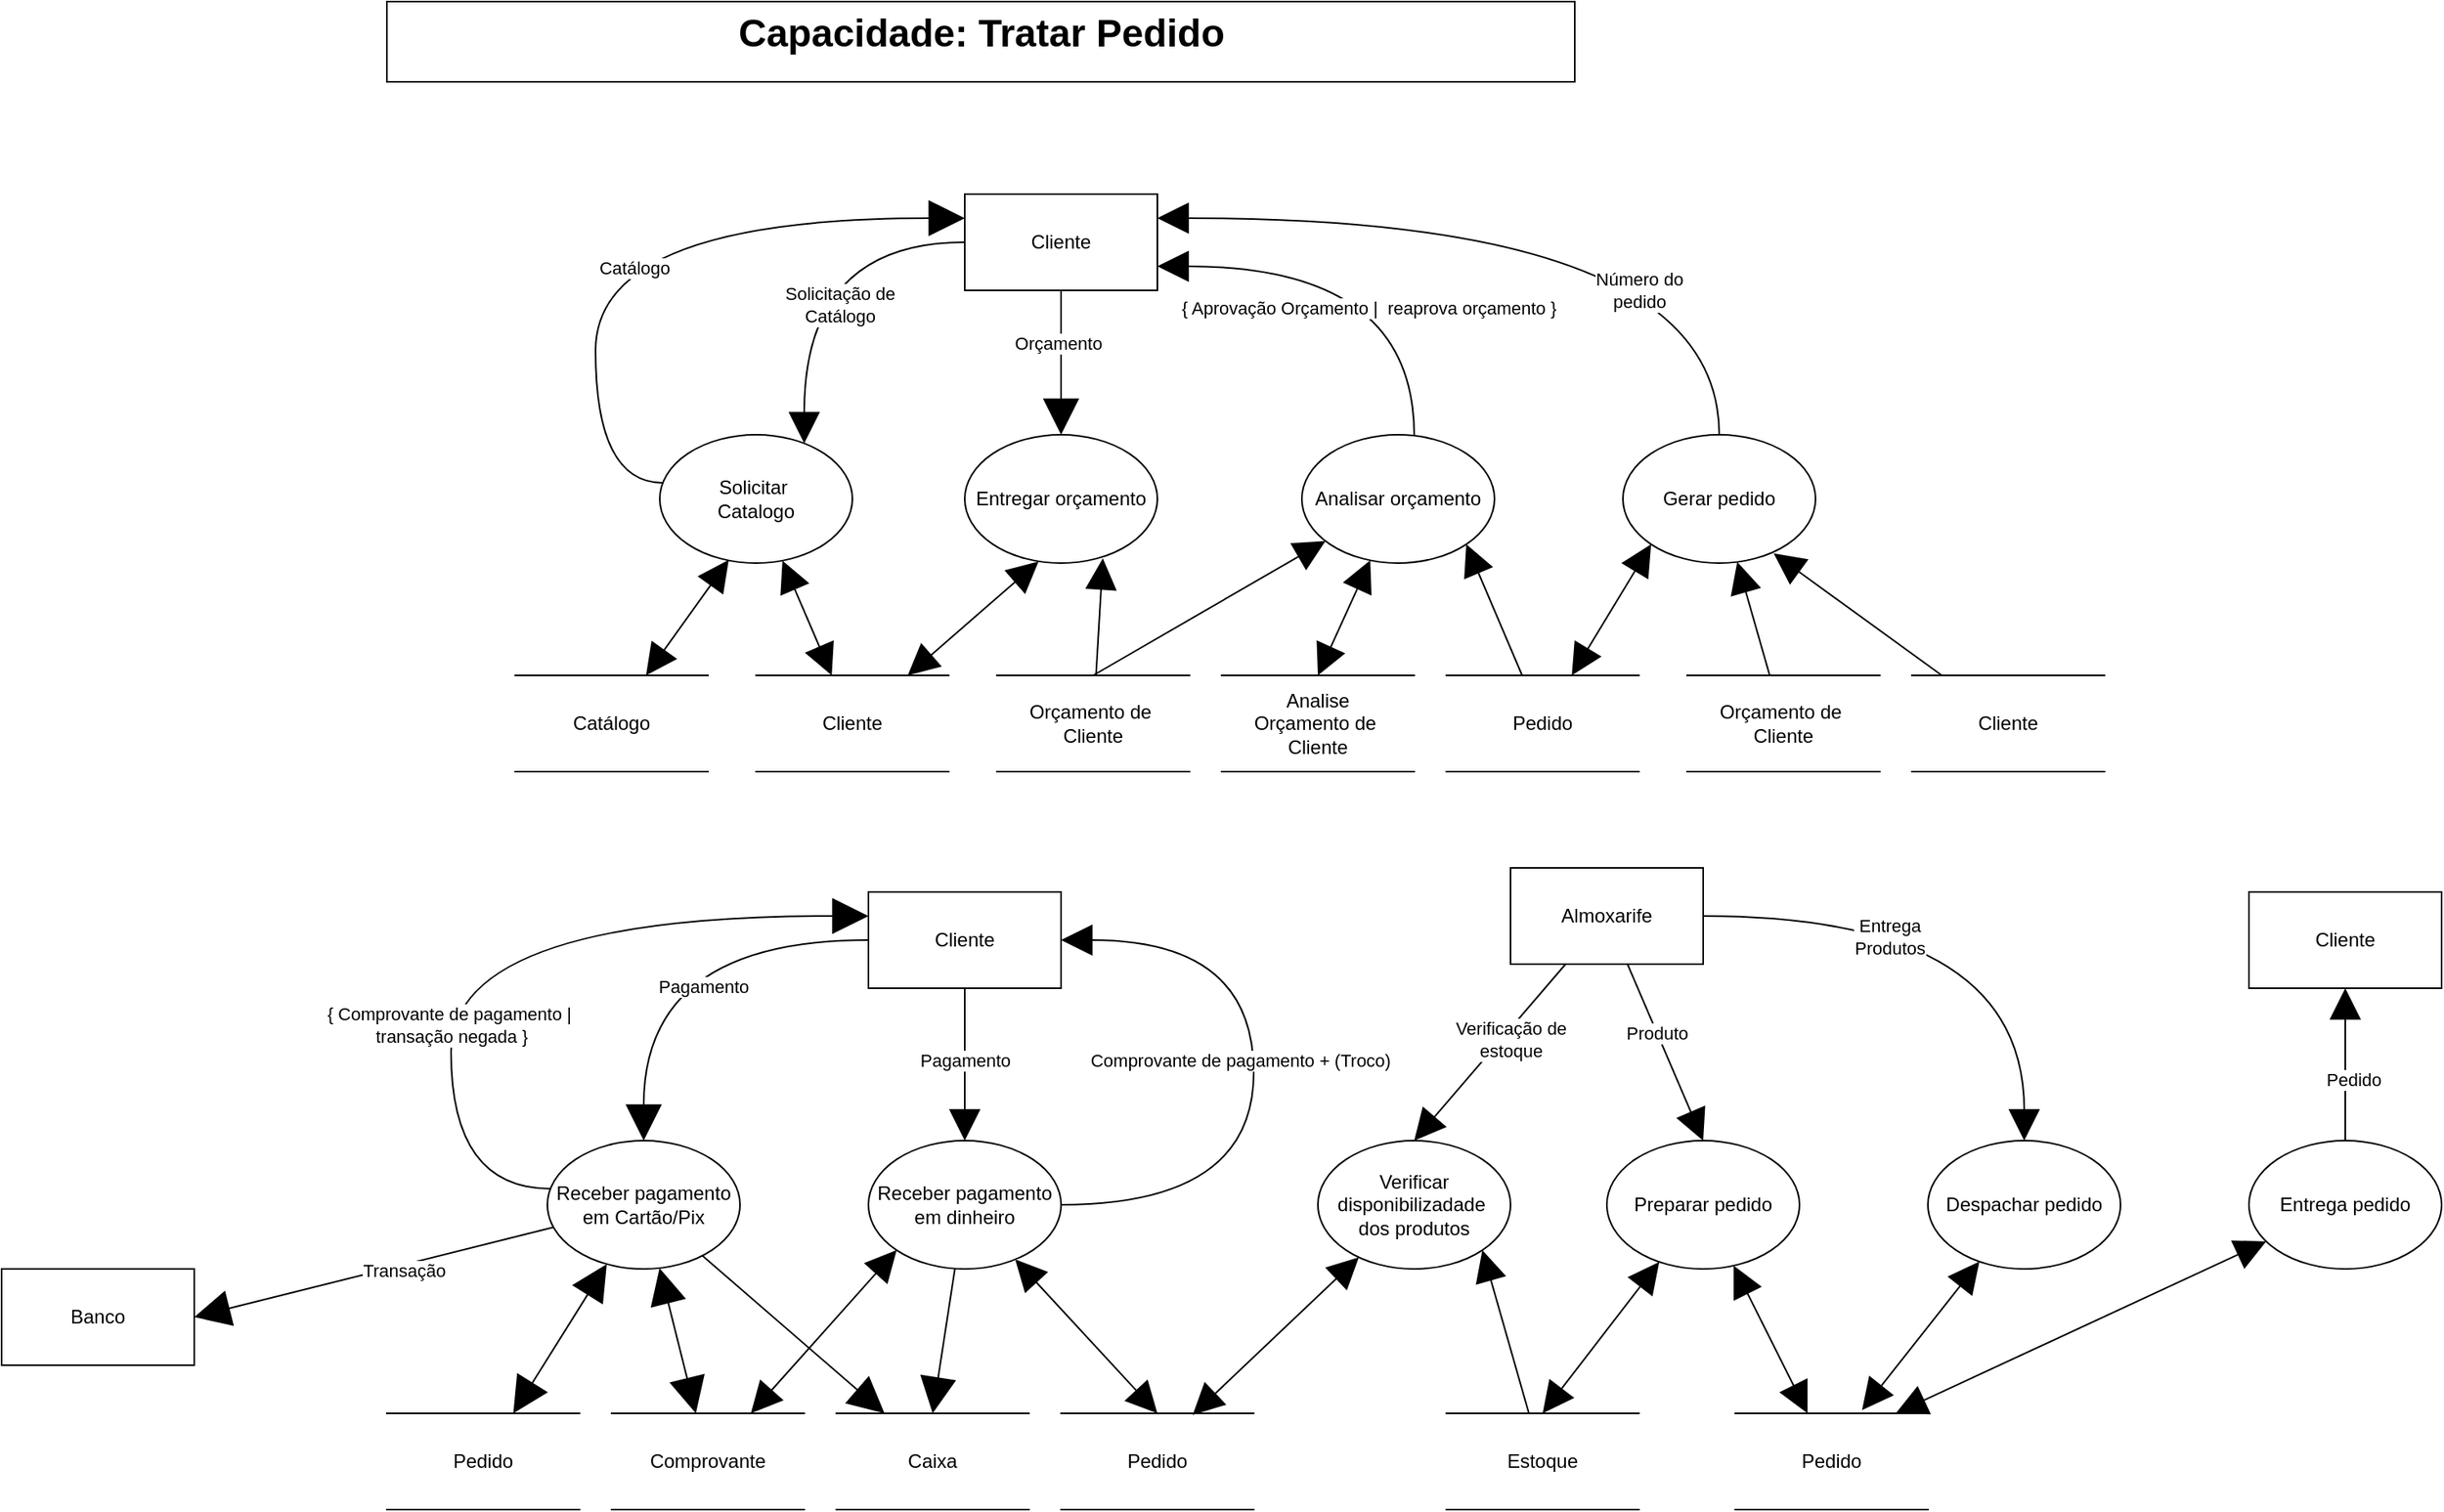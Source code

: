 <mxfile version="14.4.3" type="device"><diagram id="gpUdSZNnyYy5AHgS36F4" name="Página-1"><mxGraphModel dx="2249" dy="832" grid="1" gridSize="10" guides="1" tooltips="1" connect="1" arrows="1" fold="1" page="1" pageScale="1" pageWidth="827" pageHeight="1169" math="0" shadow="0"><root><mxCell id="0"/><mxCell id="1" parent="0"/><mxCell id="-oOSBi2wiG9x8pn_OpVH-3" style="edgeStyle=orthogonalEdgeStyle;rounded=0;orthogonalLoop=1;jettySize=auto;html=1;endSize=20;endArrow=block;endFill=1;startSize=20;" parent="1" source="-oOSBi2wiG9x8pn_OpVH-1" target="-oOSBi2wiG9x8pn_OpVH-2" edge="1"><mxGeometry relative="1" as="geometry"/></mxCell><mxCell id="-oOSBi2wiG9x8pn_OpVH-4" value="Orçamento" style="edgeLabel;html=1;align=center;verticalAlign=middle;resizable=0;points=[];" parent="-oOSBi2wiG9x8pn_OpVH-3" vertex="1" connectable="0"><mxGeometry x="-0.267" y="-2" relative="1" as="geometry"><mxPoint as="offset"/></mxGeometry></mxCell><mxCell id="-oOSBi2wiG9x8pn_OpVH-1" value="Cliente" style="rounded=0;whiteSpace=wrap;html=1;" parent="1" vertex="1"><mxGeometry x="60" y="120" width="120" height="60" as="geometry"/></mxCell><mxCell id="-oOSBi2wiG9x8pn_OpVH-2" value="Entregar orçamento" style="ellipse;whiteSpace=wrap;html=1;" parent="1" vertex="1"><mxGeometry x="60" y="270" width="120" height="80" as="geometry"/></mxCell><mxCell id="-oOSBi2wiG9x8pn_OpVH-7" style="rounded=0;orthogonalLoop=1;jettySize=auto;html=1;entryX=0.383;entryY=0.988;entryDx=0;entryDy=0;entryPerimeter=0;endSize=17;startArrow=block;startFill=1;startSize=17;endArrow=block;endFill=1;" parent="1" source="-oOSBi2wiG9x8pn_OpVH-5" target="-oOSBi2wiG9x8pn_OpVH-2" edge="1"><mxGeometry relative="1" as="geometry"/></mxCell><mxCell id="-oOSBi2wiG9x8pn_OpVH-5" value="Cliente" style="shape=partialRectangle;whiteSpace=wrap;html=1;left=0;right=0;fillColor=none;" parent="1" vertex="1"><mxGeometry x="-70" y="420" width="120" height="60" as="geometry"/></mxCell><mxCell id="-oOSBi2wiG9x8pn_OpVH-8" style="edgeStyle=none;rounded=0;orthogonalLoop=1;jettySize=auto;html=1;entryX=0.717;entryY=0.963;entryDx=0;entryDy=0;entryPerimeter=0;endSize=17;startArrow=none;startFill=0;endArrow=block;endFill=1;startSize=17;" parent="1" source="-oOSBi2wiG9x8pn_OpVH-6" target="-oOSBi2wiG9x8pn_OpVH-2" edge="1"><mxGeometry relative="1" as="geometry"/></mxCell><mxCell id="-oOSBi2wiG9x8pn_OpVH-6" value="Orçamento de&amp;nbsp;&lt;br&gt;Cliente" style="shape=partialRectangle;whiteSpace=wrap;html=1;left=0;right=0;fillColor=none;" parent="1" vertex="1"><mxGeometry x="80" y="420" width="120" height="60" as="geometry"/></mxCell><mxCell id="-oOSBi2wiG9x8pn_OpVH-10" style="edgeStyle=none;rounded=0;orthogonalLoop=1;jettySize=auto;html=1;entryX=0.5;entryY=0;entryDx=0;entryDy=0;startArrow=block;startFill=1;startSize=17;endArrow=none;endFill=0;endSize=17;" parent="1" source="-oOSBi2wiG9x8pn_OpVH-9" target="-oOSBi2wiG9x8pn_OpVH-6" edge="1"><mxGeometry relative="1" as="geometry"/></mxCell><mxCell id="-oOSBi2wiG9x8pn_OpVH-12" style="edgeStyle=orthogonalEdgeStyle;rounded=0;orthogonalLoop=1;jettySize=auto;html=1;entryX=1;entryY=0.75;entryDx=0;entryDy=0;startArrow=none;startFill=0;startSize=17;endArrow=block;endFill=1;endSize=17;curved=1;" parent="1" source="-oOSBi2wiG9x8pn_OpVH-9" target="-oOSBi2wiG9x8pn_OpVH-1" edge="1"><mxGeometry relative="1" as="geometry"><Array as="points"><mxPoint x="340" y="165"/></Array></mxGeometry></mxCell><mxCell id="-oOSBi2wiG9x8pn_OpVH-14" value="{ Aprovação Orçamento |&amp;nbsp; reaprova orçamento }&amp;nbsp;" style="edgeLabel;html=1;align=center;verticalAlign=middle;resizable=0;points=[];" parent="-oOSBi2wiG9x8pn_OpVH-12" vertex="1" connectable="0"><mxGeometry x="-0.397" y="27" relative="1" as="geometry"><mxPoint as="offset"/></mxGeometry></mxCell><mxCell id="-oOSBi2wiG9x8pn_OpVH-15" style="rounded=0;orthogonalLoop=1;jettySize=auto;html=1;entryX=0.5;entryY=0;entryDx=0;entryDy=0;startArrow=block;startFill=1;startSize=17;endArrow=block;endFill=1;endSize=17;" parent="1" source="-oOSBi2wiG9x8pn_OpVH-9" target="-oOSBi2wiG9x8pn_OpVH-11" edge="1"><mxGeometry relative="1" as="geometry"/></mxCell><mxCell id="-oOSBi2wiG9x8pn_OpVH-9" value="Analisar orçamento" style="ellipse;whiteSpace=wrap;html=1;" parent="1" vertex="1"><mxGeometry x="270" y="270" width="120" height="80" as="geometry"/></mxCell><mxCell id="-oOSBi2wiG9x8pn_OpVH-11" value="Analise &lt;br&gt;Orçamento de&amp;nbsp;&lt;br&gt;Cliente" style="shape=partialRectangle;whiteSpace=wrap;html=1;left=0;right=0;fillColor=none;" parent="1" vertex="1"><mxGeometry x="220" y="420" width="120" height="60" as="geometry"/></mxCell><mxCell id="-oOSBi2wiG9x8pn_OpVH-17" style="edgeStyle=orthogonalEdgeStyle;rounded=0;orthogonalLoop=1;jettySize=auto;html=1;entryX=0;entryY=0.5;entryDx=0;entryDy=0;startArrow=block;startFill=1;startSize=17;endArrow=none;endFill=0;endSize=17;curved=1;" parent="1" source="-oOSBi2wiG9x8pn_OpVH-16" target="-oOSBi2wiG9x8pn_OpVH-1" edge="1"><mxGeometry relative="1" as="geometry"><Array as="points"><mxPoint x="-40" y="150"/></Array></mxGeometry></mxCell><mxCell id="-oOSBi2wiG9x8pn_OpVH-18" value="Solicitação de&lt;br&gt;Catálogo" style="edgeLabel;html=1;align=center;verticalAlign=middle;resizable=0;points=[];" parent="-oOSBi2wiG9x8pn_OpVH-17" vertex="1" connectable="0"><mxGeometry x="-0.231" y="-22" relative="1" as="geometry"><mxPoint as="offset"/></mxGeometry></mxCell><mxCell id="-oOSBi2wiG9x8pn_OpVH-21" style="edgeStyle=none;rounded=0;orthogonalLoop=1;jettySize=auto;html=1;startArrow=block;startFill=1;startSize=17;endArrow=block;endFill=1;endSize=17;" parent="1" source="-oOSBi2wiG9x8pn_OpVH-16" target="-oOSBi2wiG9x8pn_OpVH-5" edge="1"><mxGeometry relative="1" as="geometry"/></mxCell><mxCell id="fWfWOe9VeCFDwk085Luf-1" style="edgeStyle=orthogonalEdgeStyle;rounded=0;orthogonalLoop=1;jettySize=auto;html=1;entryX=0;entryY=0.25;entryDx=0;entryDy=0;startArrow=none;startFill=0;endArrow=block;endFill=1;endSize=20;curved=1;" parent="1" source="-oOSBi2wiG9x8pn_OpVH-16" target="-oOSBi2wiG9x8pn_OpVH-1" edge="1"><mxGeometry relative="1" as="geometry"><Array as="points"><mxPoint x="-170" y="300"/><mxPoint x="-170" y="135"/></Array></mxGeometry></mxCell><mxCell id="fWfWOe9VeCFDwk085Luf-2" value="Catálogo" style="edgeLabel;html=1;align=center;verticalAlign=middle;resizable=0;points=[];" parent="fWfWOe9VeCFDwk085Luf-1" vertex="1" connectable="0"><mxGeometry x="-0.191" y="-24" relative="1" as="geometry"><mxPoint as="offset"/></mxGeometry></mxCell><mxCell id="-oOSBi2wiG9x8pn_OpVH-16" value="Solicitar&amp;nbsp;&lt;br&gt;Catalogo" style="ellipse;whiteSpace=wrap;html=1;" parent="1" vertex="1"><mxGeometry x="-130" y="270" width="120" height="80" as="geometry"/></mxCell><mxCell id="-oOSBi2wiG9x8pn_OpVH-20" style="rounded=0;orthogonalLoop=1;jettySize=auto;html=1;entryX=0.358;entryY=0.975;entryDx=0;entryDy=0;entryPerimeter=0;startArrow=block;startFill=1;startSize=17;endArrow=block;endFill=1;endSize=17;" parent="1" source="-oOSBi2wiG9x8pn_OpVH-19" target="-oOSBi2wiG9x8pn_OpVH-16" edge="1"><mxGeometry relative="1" as="geometry"/></mxCell><mxCell id="-oOSBi2wiG9x8pn_OpVH-19" value="Catálogo" style="shape=partialRectangle;whiteSpace=wrap;html=1;left=0;right=0;fillColor=none;" parent="1" vertex="1"><mxGeometry x="-220" y="420" width="120" height="60" as="geometry"/></mxCell><mxCell id="-oOSBi2wiG9x8pn_OpVH-29" style="edgeStyle=orthogonalEdgeStyle;rounded=0;orthogonalLoop=1;jettySize=auto;html=1;entryX=1;entryY=0.25;entryDx=0;entryDy=0;startArrow=none;startFill=0;startSize=17;endArrow=block;endFill=1;endSize=17;curved=1;" parent="1" source="-oOSBi2wiG9x8pn_OpVH-22" target="-oOSBi2wiG9x8pn_OpVH-1" edge="1"><mxGeometry relative="1" as="geometry"><Array as="points"><mxPoint x="530" y="135"/></Array></mxGeometry></mxCell><mxCell id="-oOSBi2wiG9x8pn_OpVH-30" value="Número do&lt;br&gt;pedido" style="edgeLabel;html=1;align=center;verticalAlign=middle;resizable=0;points=[];" parent="-oOSBi2wiG9x8pn_OpVH-29" vertex="1" connectable="0"><mxGeometry x="-0.167" y="41" relative="1" as="geometry"><mxPoint x="17" y="4" as="offset"/></mxGeometry></mxCell><mxCell id="-oOSBi2wiG9x8pn_OpVH-22" value="Gerar pedido" style="ellipse;whiteSpace=wrap;html=1;" parent="1" vertex="1"><mxGeometry x="470" y="270" width="120" height="80" as="geometry"/></mxCell><mxCell id="-oOSBi2wiG9x8pn_OpVH-26" style="edgeStyle=none;rounded=0;orthogonalLoop=1;jettySize=auto;html=1;startArrow=none;startFill=0;startSize=17;endArrow=block;endFill=1;endSize=17;" parent="1" source="-oOSBi2wiG9x8pn_OpVH-23" target="-oOSBi2wiG9x8pn_OpVH-22" edge="1"><mxGeometry relative="1" as="geometry"/></mxCell><mxCell id="-oOSBi2wiG9x8pn_OpVH-23" value="Orçamento de&amp;nbsp;&lt;br&gt;Cliente" style="shape=partialRectangle;whiteSpace=wrap;html=1;left=0;right=0;fillColor=none;" parent="1" vertex="1"><mxGeometry x="510" y="420" width="120" height="60" as="geometry"/></mxCell><mxCell id="-oOSBi2wiG9x8pn_OpVH-27" style="edgeStyle=none;rounded=0;orthogonalLoop=1;jettySize=auto;html=1;entryX=0.783;entryY=0.925;entryDx=0;entryDy=0;entryPerimeter=0;startArrow=none;startFill=0;startSize=17;endArrow=block;endFill=1;endSize=17;" parent="1" source="-oOSBi2wiG9x8pn_OpVH-24" target="-oOSBi2wiG9x8pn_OpVH-22" edge="1"><mxGeometry relative="1" as="geometry"/></mxCell><mxCell id="-oOSBi2wiG9x8pn_OpVH-24" value="Cliente" style="shape=partialRectangle;whiteSpace=wrap;html=1;left=0;right=0;fillColor=none;" parent="1" vertex="1"><mxGeometry x="650" y="420" width="120" height="60" as="geometry"/></mxCell><mxCell id="-oOSBi2wiG9x8pn_OpVH-38" style="edgeStyle=none;rounded=0;orthogonalLoop=1;jettySize=auto;html=1;startArrow=none;startFill=0;startSize=17;endArrow=block;endFill=1;endSize=17;" parent="1" source="-oOSBi2wiG9x8pn_OpVH-31" target="-oOSBi2wiG9x8pn_OpVH-37" edge="1"><mxGeometry relative="1" as="geometry"/></mxCell><mxCell id="-oOSBi2wiG9x8pn_OpVH-41" value="Pagamento" style="edgeLabel;html=1;align=center;verticalAlign=middle;resizable=0;points=[];" parent="-oOSBi2wiG9x8pn_OpVH-38" vertex="1" connectable="0"><mxGeometry x="-0.347" relative="1" as="geometry"><mxPoint y="14" as="offset"/></mxGeometry></mxCell><mxCell id="6S3WCmQ9iRoeCWG28qHY-6" style="edgeStyle=orthogonalEdgeStyle;rounded=0;orthogonalLoop=1;jettySize=auto;html=1;entryX=0.5;entryY=0;entryDx=0;entryDy=0;startArrow=none;startFill=0;startSize=20;endArrow=block;endFill=1;endSize=20;curved=1;" parent="1" source="-oOSBi2wiG9x8pn_OpVH-31" target="6S3WCmQ9iRoeCWG28qHY-5" edge="1"><mxGeometry relative="1" as="geometry"><Array as="points"><mxPoint x="-140" y="585"/></Array></mxGeometry></mxCell><mxCell id="6S3WCmQ9iRoeCWG28qHY-7" value="Pagamento" style="edgeLabel;html=1;align=center;verticalAlign=middle;resizable=0;points=[];" parent="6S3WCmQ9iRoeCWG28qHY-6" vertex="1" connectable="0"><mxGeometry x="-0.223" y="29" relative="1" as="geometry"><mxPoint as="offset"/></mxGeometry></mxCell><mxCell id="-oOSBi2wiG9x8pn_OpVH-31" value="Cliente" style="rounded=0;whiteSpace=wrap;html=1;" parent="1" vertex="1"><mxGeometry y="555" width="120" height="60" as="geometry"/></mxCell><mxCell id="-oOSBi2wiG9x8pn_OpVH-35" style="rounded=0;orthogonalLoop=1;jettySize=auto;html=1;entryX=0;entryY=1;entryDx=0;entryDy=0;startArrow=block;startFill=1;startSize=17;endArrow=block;endFill=1;endSize=17;" parent="1" source="-oOSBi2wiG9x8pn_OpVH-32" target="-oOSBi2wiG9x8pn_OpVH-22" edge="1"><mxGeometry relative="1" as="geometry"/></mxCell><mxCell id="-oOSBi2wiG9x8pn_OpVH-36" style="edgeStyle=none;rounded=0;orthogonalLoop=1;jettySize=auto;html=1;entryX=1;entryY=1;entryDx=0;entryDy=0;startArrow=none;startFill=0;startSize=17;endArrow=block;endFill=1;endSize=17;" parent="1" source="-oOSBi2wiG9x8pn_OpVH-32" target="-oOSBi2wiG9x8pn_OpVH-9" edge="1"><mxGeometry relative="1" as="geometry"/></mxCell><mxCell id="-oOSBi2wiG9x8pn_OpVH-32" value="Pedido" style="shape=partialRectangle;whiteSpace=wrap;html=1;left=0;right=0;fillColor=none;" parent="1" vertex="1"><mxGeometry x="360" y="420" width="120" height="60" as="geometry"/></mxCell><mxCell id="-oOSBi2wiG9x8pn_OpVH-40" style="edgeStyle=none;rounded=0;orthogonalLoop=1;jettySize=auto;html=1;entryX=0.5;entryY=0;entryDx=0;entryDy=0;startArrow=block;startFill=1;startSize=17;endArrow=block;endFill=1;endSize=17;" parent="1" source="-oOSBi2wiG9x8pn_OpVH-37" target="-oOSBi2wiG9x8pn_OpVH-39" edge="1"><mxGeometry relative="1" as="geometry"/></mxCell><mxCell id="-oOSBi2wiG9x8pn_OpVH-45" style="edgeStyle=orthogonalEdgeStyle;rounded=0;orthogonalLoop=1;jettySize=auto;html=1;entryX=1;entryY=0.5;entryDx=0;entryDy=0;startArrow=none;startFill=0;startSize=17;endArrow=block;endFill=1;endSize=17;curved=1;" parent="1" source="-oOSBi2wiG9x8pn_OpVH-37" target="-oOSBi2wiG9x8pn_OpVH-31" edge="1"><mxGeometry relative="1" as="geometry"><Array as="points"><mxPoint x="240" y="750"/><mxPoint x="240" y="585"/></Array></mxGeometry></mxCell><mxCell id="-oOSBi2wiG9x8pn_OpVH-46" value="Comprovante de pagamento + (Troco)&amp;nbsp;" style="edgeLabel;html=1;align=center;verticalAlign=middle;resizable=0;points=[];" parent="-oOSBi2wiG9x8pn_OpVH-45" vertex="1" connectable="0"><mxGeometry x="0.175" y="7" relative="1" as="geometry"><mxPoint y="28" as="offset"/></mxGeometry></mxCell><mxCell id="6S3WCmQ9iRoeCWG28qHY-4" style="rounded=0;orthogonalLoop=1;jettySize=auto;html=1;entryX=0.5;entryY=0;entryDx=0;entryDy=0;startArrow=none;startFill=0;endArrow=block;endFill=1;endSize=20;startSize=20;" parent="1" source="-oOSBi2wiG9x8pn_OpVH-37" target="6S3WCmQ9iRoeCWG28qHY-3" edge="1"><mxGeometry relative="1" as="geometry"/></mxCell><mxCell id="-oOSBi2wiG9x8pn_OpVH-37" value="Receber pagamento em dinheiro" style="ellipse;whiteSpace=wrap;html=1;" parent="1" vertex="1"><mxGeometry y="710" width="120" height="80" as="geometry"/></mxCell><mxCell id="-oOSBi2wiG9x8pn_OpVH-39" value="Pedido" style="shape=partialRectangle;whiteSpace=wrap;html=1;left=0;right=0;fillColor=none;" parent="1" vertex="1"><mxGeometry x="120" y="880" width="120" height="60" as="geometry"/></mxCell><mxCell id="-oOSBi2wiG9x8pn_OpVH-43" style="edgeStyle=none;rounded=0;orthogonalLoop=1;jettySize=auto;html=1;entryX=0;entryY=1;entryDx=0;entryDy=0;startArrow=block;startFill=1;startSize=17;endArrow=block;endFill=1;endSize=17;" parent="1" source="-oOSBi2wiG9x8pn_OpVH-42" target="-oOSBi2wiG9x8pn_OpVH-37" edge="1"><mxGeometry relative="1" as="geometry"/></mxCell><mxCell id="-oOSBi2wiG9x8pn_OpVH-42" value="Comprovante" style="shape=partialRectangle;whiteSpace=wrap;html=1;left=0;right=0;fillColor=none;" parent="1" vertex="1"><mxGeometry x="-160" y="880" width="120" height="60" as="geometry"/></mxCell><mxCell id="-oOSBi2wiG9x8pn_OpVH-49" style="rounded=0;orthogonalLoop=1;jettySize=auto;html=1;entryX=0.5;entryY=0;entryDx=0;entryDy=0;startArrow=none;startFill=0;startSize=17;endArrow=block;endFill=1;endSize=17;" parent="1" source="-oOSBi2wiG9x8pn_OpVH-47" target="-oOSBi2wiG9x8pn_OpVH-48" edge="1"><mxGeometry relative="1" as="geometry"/></mxCell><mxCell id="-oOSBi2wiG9x8pn_OpVH-53" value="Verificação de&lt;br&gt;estoque" style="edgeLabel;html=1;align=center;verticalAlign=middle;resizable=0;points=[];" parent="-oOSBi2wiG9x8pn_OpVH-49" vertex="1" connectable="0"><mxGeometry x="-0.203" y="4" relative="1" as="geometry"><mxPoint as="offset"/></mxGeometry></mxCell><mxCell id="-oOSBi2wiG9x8pn_OpVH-60" style="edgeStyle=none;rounded=0;orthogonalLoop=1;jettySize=auto;html=1;entryX=0.5;entryY=0;entryDx=0;entryDy=0;startArrow=none;startFill=0;startSize=17;endArrow=block;endFill=1;endSize=17;" parent="1" source="-oOSBi2wiG9x8pn_OpVH-47" target="-oOSBi2wiG9x8pn_OpVH-59" edge="1"><mxGeometry relative="1" as="geometry"/></mxCell><mxCell id="lczMWiAg4r6Iw0tWelJO-1" value="Produto" style="edgeLabel;html=1;align=center;verticalAlign=middle;resizable=0;points=[];" parent="-oOSBi2wiG9x8pn_OpVH-60" vertex="1" connectable="0"><mxGeometry x="-0.235" relative="1" as="geometry"><mxPoint as="offset"/></mxGeometry></mxCell><mxCell id="-oOSBi2wiG9x8pn_OpVH-47" value="Almoxarife" style="rounded=0;whiteSpace=wrap;html=1;" parent="1" vertex="1"><mxGeometry x="400" y="540" width="120" height="60" as="geometry"/></mxCell><mxCell id="-oOSBi2wiG9x8pn_OpVH-50" style="rounded=0;orthogonalLoop=1;jettySize=auto;html=1;entryX=0.683;entryY=0.017;entryDx=0;entryDy=0;entryPerimeter=0;startArrow=block;startFill=1;startSize=17;endArrow=block;endFill=1;endSize=17;" parent="1" source="-oOSBi2wiG9x8pn_OpVH-48" target="-oOSBi2wiG9x8pn_OpVH-39" edge="1"><mxGeometry relative="1" as="geometry"/></mxCell><mxCell id="-oOSBi2wiG9x8pn_OpVH-48" value="Verificar disponibilizadade&amp;nbsp;&lt;br&gt;dos produtos" style="ellipse;whiteSpace=wrap;html=1;" parent="1" vertex="1"><mxGeometry x="280" y="710" width="120" height="80" as="geometry"/></mxCell><mxCell id="-oOSBi2wiG9x8pn_OpVH-56" style="edgeStyle=none;rounded=0;orthogonalLoop=1;jettySize=auto;html=1;entryX=1;entryY=1;entryDx=0;entryDy=0;startArrow=none;startFill=0;startSize=17;endArrow=block;endFill=1;endSize=17;" parent="1" source="-oOSBi2wiG9x8pn_OpVH-55" target="-oOSBi2wiG9x8pn_OpVH-48" edge="1"><mxGeometry relative="1" as="geometry"/></mxCell><mxCell id="-oOSBi2wiG9x8pn_OpVH-55" value="Estoque" style="shape=partialRectangle;whiteSpace=wrap;html=1;left=0;right=0;fillColor=none;" parent="1" vertex="1"><mxGeometry x="360" y="880" width="120" height="60" as="geometry"/></mxCell><mxCell id="-oOSBi2wiG9x8pn_OpVH-61" style="edgeStyle=none;rounded=0;orthogonalLoop=1;jettySize=auto;html=1;entryX=0.5;entryY=0;entryDx=0;entryDy=0;startArrow=block;startFill=1;startSize=17;endArrow=block;endFill=1;endSize=17;" parent="1" source="-oOSBi2wiG9x8pn_OpVH-59" target="-oOSBi2wiG9x8pn_OpVH-55" edge="1"><mxGeometry relative="1" as="geometry"/></mxCell><mxCell id="-oOSBi2wiG9x8pn_OpVH-59" value="Preparar pedido" style="ellipse;whiteSpace=wrap;html=1;" parent="1" vertex="1"><mxGeometry x="460" y="710" width="120" height="80" as="geometry"/></mxCell><mxCell id="-oOSBi2wiG9x8pn_OpVH-63" style="edgeStyle=none;rounded=0;orthogonalLoop=1;jettySize=auto;html=1;startArrow=block;startFill=1;startSize=17;endArrow=block;endFill=1;endSize=17;" parent="1" source="-oOSBi2wiG9x8pn_OpVH-62" target="-oOSBi2wiG9x8pn_OpVH-59" edge="1"><mxGeometry relative="1" as="geometry"/></mxCell><mxCell id="-oOSBi2wiG9x8pn_OpVH-62" value="Pedido" style="shape=partialRectangle;whiteSpace=wrap;html=1;left=0;right=0;fillColor=none;" parent="1" vertex="1"><mxGeometry x="540" y="880" width="120" height="60" as="geometry"/></mxCell><mxCell id="-oOSBi2wiG9x8pn_OpVH-65" style="edgeStyle=orthogonalEdgeStyle;rounded=0;orthogonalLoop=1;jettySize=auto;html=1;entryX=1;entryY=0.5;entryDx=0;entryDy=0;startArrow=block;startFill=1;startSize=17;endArrow=none;endFill=0;endSize=17;curved=1;" parent="1" source="-oOSBi2wiG9x8pn_OpVH-64" target="-oOSBi2wiG9x8pn_OpVH-47" edge="1"><mxGeometry relative="1" as="geometry"><Array as="points"><mxPoint x="720" y="570"/></Array></mxGeometry></mxCell><mxCell id="-oOSBi2wiG9x8pn_OpVH-71" value="Entrega &lt;br&gt;Produtos" style="edgeLabel;html=1;align=center;verticalAlign=middle;resizable=0;points=[];" parent="-oOSBi2wiG9x8pn_OpVH-65" vertex="1" connectable="0"><mxGeometry x="0.318" y="13" relative="1" as="geometry"><mxPoint as="offset"/></mxGeometry></mxCell><mxCell id="-oOSBi2wiG9x8pn_OpVH-66" style="rounded=0;orthogonalLoop=1;jettySize=auto;html=1;entryX=0.658;entryY=-0.033;entryDx=0;entryDy=0;entryPerimeter=0;startArrow=block;startFill=1;startSize=17;endArrow=block;endFill=1;endSize=17;strokeColor=#000000;" parent="1" source="-oOSBi2wiG9x8pn_OpVH-64" target="-oOSBi2wiG9x8pn_OpVH-62" edge="1"><mxGeometry relative="1" as="geometry"/></mxCell><mxCell id="-oOSBi2wiG9x8pn_OpVH-64" value="Despachar pedido" style="ellipse;whiteSpace=wrap;html=1;" parent="1" vertex="1"><mxGeometry x="660" y="710" width="120" height="80" as="geometry"/></mxCell><mxCell id="-oOSBi2wiG9x8pn_OpVH-75" style="edgeStyle=none;rounded=0;orthogonalLoop=1;jettySize=auto;html=1;entryX=0.5;entryY=1;entryDx=0;entryDy=0;startArrow=none;startFill=0;startSize=17;endArrow=block;endFill=1;endSize=17;strokeColor=#000000;" parent="1" source="-oOSBi2wiG9x8pn_OpVH-72" target="-oOSBi2wiG9x8pn_OpVH-74" edge="1"><mxGeometry relative="1" as="geometry"/></mxCell><mxCell id="-oOSBi2wiG9x8pn_OpVH-76" value="Pedido" style="edgeLabel;html=1;align=center;verticalAlign=middle;resizable=0;points=[];" parent="-oOSBi2wiG9x8pn_OpVH-75" vertex="1" connectable="0"><mxGeometry x="-0.2" y="-5" relative="1" as="geometry"><mxPoint as="offset"/></mxGeometry></mxCell><mxCell id="-oOSBi2wiG9x8pn_OpVH-77" style="edgeStyle=none;rounded=0;orthogonalLoop=1;jettySize=auto;html=1;entryX=0.833;entryY=0;entryDx=0;entryDy=0;entryPerimeter=0;startArrow=block;startFill=1;startSize=17;endArrow=block;endFill=1;endSize=17;strokeColor=#000000;" parent="1" source="-oOSBi2wiG9x8pn_OpVH-72" target="-oOSBi2wiG9x8pn_OpVH-62" edge="1"><mxGeometry relative="1" as="geometry"/></mxCell><mxCell id="-oOSBi2wiG9x8pn_OpVH-72" value="Entrega pedido" style="ellipse;whiteSpace=wrap;html=1;" parent="1" vertex="1"><mxGeometry x="860" y="710" width="120" height="80" as="geometry"/></mxCell><mxCell id="-oOSBi2wiG9x8pn_OpVH-74" value="Cliente" style="rounded=0;whiteSpace=wrap;html=1;" parent="1" vertex="1"><mxGeometry x="860" y="555" width="120" height="60" as="geometry"/></mxCell><mxCell id="6S3WCmQ9iRoeCWG28qHY-1" value="" style="rounded=0;whiteSpace=wrap;html=1;" parent="1" vertex="1"><mxGeometry x="-300" width="740" height="50" as="geometry"/></mxCell><mxCell id="6S3WCmQ9iRoeCWG28qHY-2" value="Capacidade: Tratar Pedido" style="text;strokeColor=none;fillColor=none;html=1;fontSize=24;fontStyle=1;verticalAlign=middle;align=center;" parent="1" vertex="1"><mxGeometry x="-300" width="740" height="40" as="geometry"/></mxCell><mxCell id="6S3WCmQ9iRoeCWG28qHY-3" value="Caixa" style="shape=partialRectangle;whiteSpace=wrap;html=1;left=0;right=0;fillColor=none;" parent="1" vertex="1"><mxGeometry x="-20" y="880" width="120" height="60" as="geometry"/></mxCell><mxCell id="6S3WCmQ9iRoeCWG28qHY-8" style="rounded=0;orthogonalLoop=1;jettySize=auto;html=1;startArrow=block;startFill=1;startSize=20;endArrow=block;endFill=1;endSize=20;" parent="1" source="6S3WCmQ9iRoeCWG28qHY-5" target="-oOSBi2wiG9x8pn_OpVH-42" edge="1"><mxGeometry relative="1" as="geometry"/></mxCell><mxCell id="6S3WCmQ9iRoeCWG28qHY-10" style="edgeStyle=none;rounded=0;orthogonalLoop=1;jettySize=auto;html=1;startArrow=block;startFill=1;startSize=20;endArrow=block;endFill=1;endSize=20;" parent="1" source="6S3WCmQ9iRoeCWG28qHY-5" target="6S3WCmQ9iRoeCWG28qHY-9" edge="1"><mxGeometry relative="1" as="geometry"/></mxCell><mxCell id="6S3WCmQ9iRoeCWG28qHY-11" style="edgeStyle=orthogonalEdgeStyle;rounded=0;orthogonalLoop=1;jettySize=auto;html=1;entryX=0;entryY=0.25;entryDx=0;entryDy=0;startArrow=none;startFill=0;startSize=20;endArrow=block;endFill=1;endSize=20;curved=1;" parent="1" source="6S3WCmQ9iRoeCWG28qHY-5" target="-oOSBi2wiG9x8pn_OpVH-31" edge="1"><mxGeometry relative="1" as="geometry"><Array as="points"><mxPoint x="-260" y="740"/><mxPoint x="-260" y="570"/></Array></mxGeometry></mxCell><mxCell id="6S3WCmQ9iRoeCWG28qHY-12" value="{ Comprovante de pagamento |&amp;nbsp;&lt;br&gt;transação negada }" style="edgeLabel;html=1;align=center;verticalAlign=middle;resizable=0;points=[];" parent="6S3WCmQ9iRoeCWG28qHY-11" vertex="1" connectable="0"><mxGeometry x="-0.331" relative="1" as="geometry"><mxPoint as="offset"/></mxGeometry></mxCell><mxCell id="6S3WCmQ9iRoeCWG28qHY-14" style="rounded=0;orthogonalLoop=1;jettySize=auto;html=1;startArrow=none;startFill=0;startSize=20;endArrow=block;endFill=1;endSize=20;entryX=1;entryY=0.5;entryDx=0;entryDy=0;" parent="1" source="6S3WCmQ9iRoeCWG28qHY-5" target="6S3WCmQ9iRoeCWG28qHY-13" edge="1"><mxGeometry relative="1" as="geometry"/></mxCell><mxCell id="6S3WCmQ9iRoeCWG28qHY-15" value="Transação&amp;nbsp;" style="edgeLabel;html=1;align=center;verticalAlign=middle;resizable=0;points=[];" parent="6S3WCmQ9iRoeCWG28qHY-14" vertex="1" connectable="0"><mxGeometry x="-0.157" y="3" relative="1" as="geometry"><mxPoint x="1" as="offset"/></mxGeometry></mxCell><mxCell id="6S3WCmQ9iRoeCWG28qHY-17" style="edgeStyle=none;rounded=0;orthogonalLoop=1;jettySize=auto;html=1;entryX=0.25;entryY=0;entryDx=0;entryDy=0;startArrow=none;startFill=0;startSize=20;endArrow=block;endFill=1;endSize=20;" parent="1" source="6S3WCmQ9iRoeCWG28qHY-5" target="6S3WCmQ9iRoeCWG28qHY-3" edge="1"><mxGeometry relative="1" as="geometry"/></mxCell><mxCell id="6S3WCmQ9iRoeCWG28qHY-5" value="Receber pagamento em Cartão/Pix" style="ellipse;whiteSpace=wrap;html=1;" parent="1" vertex="1"><mxGeometry x="-200" y="710" width="120" height="80" as="geometry"/></mxCell><mxCell id="6S3WCmQ9iRoeCWG28qHY-9" value="Pedido" style="shape=partialRectangle;whiteSpace=wrap;html=1;left=0;right=0;fillColor=none;" parent="1" vertex="1"><mxGeometry x="-300" y="880" width="120" height="60" as="geometry"/></mxCell><mxCell id="6S3WCmQ9iRoeCWG28qHY-13" value="Banco" style="rounded=0;whiteSpace=wrap;html=1;" parent="1" vertex="1"><mxGeometry x="-540" y="790" width="120" height="60" as="geometry"/></mxCell></root></mxGraphModel></diagram></mxfile>